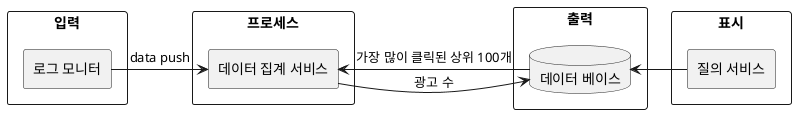 @startuml
skinparam componentStyle rectangle
component "입력"{
    component "로그 모니터" as monitor
}

component "프로세스"{
    component "데이터 집계 서비스" as collector
    monitor -right-> collector : data push
}

component "출력"{
    database "데이터 베이스" as db
    collector -right-> db : 광고 수
    db -left-> collector : 가장 많이 클릭된 상위 100개
}

component "표시"{
    component "질의 서비스" as query
    query -left-> db
}
@enduml